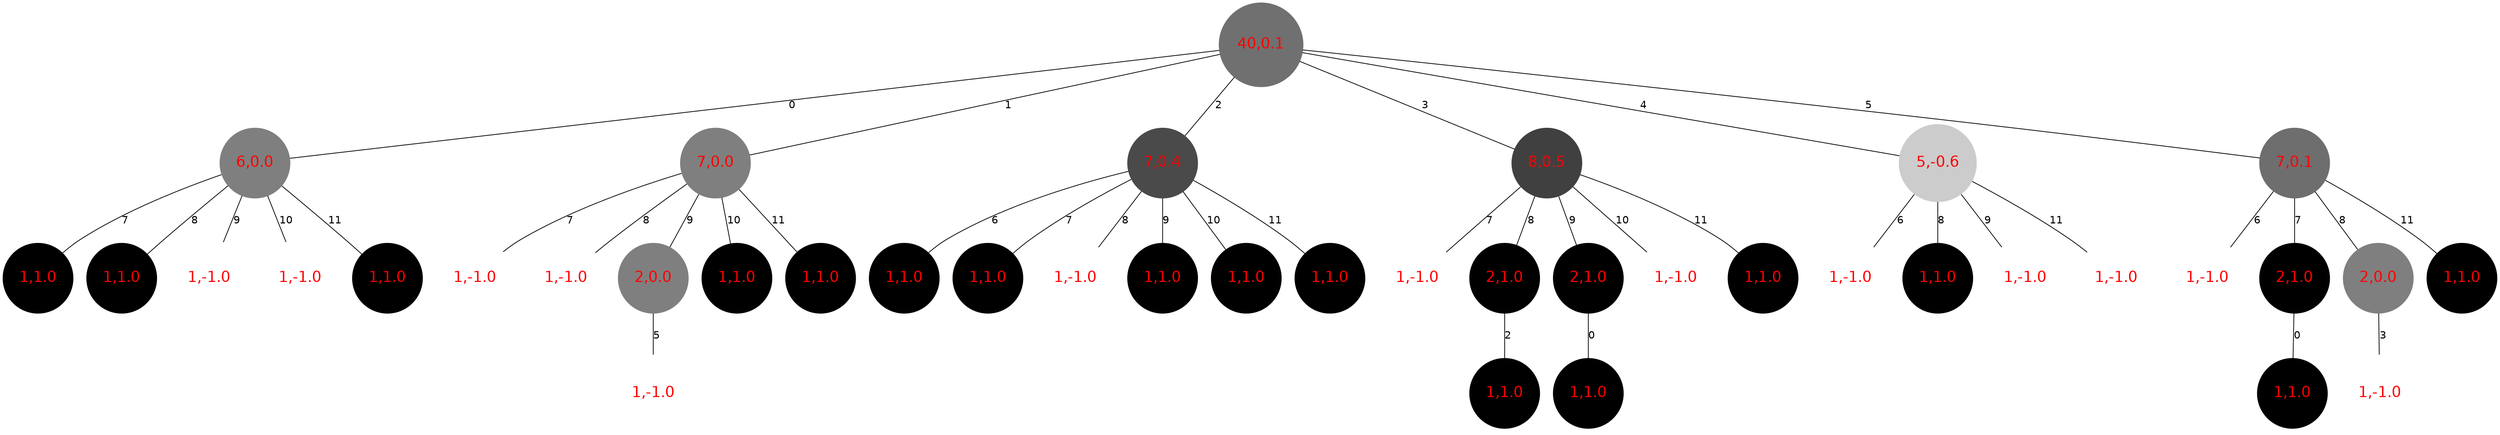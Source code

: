 graph arbre {
 node [shape=circle,style=filled,fontname="Helvetica",fontsize=20];
edge [fontname="Helvetica"]
;0 [label="40,0.1",fontcolor=red, color=grey44];
1 [label="6,0.0",fontcolor=red, color=grey50];
2 [label="1,1.0",fontcolor=red, color=grey0];
1 -- 2 [label="7"];
3 [label="1,1.0",fontcolor=red, color=grey0];
1 -- 3 [label="8"];
4 [label="1,-1.0",fontcolor=red, color=grey100];
1 -- 4 [label="9"];
5 [label="1,-1.0",fontcolor=red, color=grey100];
1 -- 5 [label="10"];
6 [label="1,1.0",fontcolor=red, color=grey0];
1 -- 6 [label="11"];
0 -- 1 [label="0"];
7 [label="7,0.0",fontcolor=red, color=grey50];
8 [label="1,-1.0",fontcolor=red, color=grey100];
7 -- 8 [label="7"];
9 [label="1,-1.0",fontcolor=red, color=grey100];
7 -- 9 [label="8"];
10 [label="2,0.0",fontcolor=red, color=grey50];
11 [label="1,-1.0",fontcolor=red, color=grey100];
10 -- 11 [label="5"];
7 -- 10 [label="9"];
12 [label="1,1.0",fontcolor=red, color=grey0];
7 -- 12 [label="10"];
13 [label="1,1.0",fontcolor=red, color=grey0];
7 -- 13 [label="11"];
0 -- 7 [label="1"];
14 [label="7,0.4",fontcolor=red, color=grey29];
15 [label="1,1.0",fontcolor=red, color=grey0];
14 -- 15 [label="6"];
16 [label="1,1.0",fontcolor=red, color=grey0];
14 -- 16 [label="7"];
17 [label="1,-1.0",fontcolor=red, color=grey100];
14 -- 17 [label="8"];
18 [label="1,1.0",fontcolor=red, color=grey0];
14 -- 18 [label="9"];
19 [label="1,1.0",fontcolor=red, color=grey0];
14 -- 19 [label="10"];
20 [label="1,1.0",fontcolor=red, color=grey0];
14 -- 20 [label="11"];
0 -- 14 [label="2"];
21 [label="8,0.5",fontcolor=red, color=grey25];
22 [label="1,-1.0",fontcolor=red, color=grey100];
21 -- 22 [label="7"];
23 [label="2,1.0",fontcolor=red, color=grey0];
24 [label="1,1.0",fontcolor=red, color=grey0];
23 -- 24 [label="2"];
21 -- 23 [label="8"];
25 [label="2,1.0",fontcolor=red, color=grey0];
26 [label="1,1.0",fontcolor=red, color=grey0];
25 -- 26 [label="0"];
21 -- 25 [label="9"];
27 [label="1,-1.0",fontcolor=red, color=grey100];
21 -- 27 [label="10"];
28 [label="1,1.0",fontcolor=red, color=grey0];
21 -- 28 [label="11"];
0 -- 21 [label="3"];
29 [label="5,-0.6",fontcolor=red, color=grey80];
30 [label="1,-1.0",fontcolor=red, color=grey100];
29 -- 30 [label="6"];
31 [label="1,1.0",fontcolor=red, color=grey0];
29 -- 31 [label="8"];
32 [label="1,-1.0",fontcolor=red, color=grey100];
29 -- 32 [label="9"];
33 [label="1,-1.0",fontcolor=red, color=grey100];
29 -- 33 [label="11"];
0 -- 29 [label="4"];
34 [label="7,0.1",fontcolor=red, color=grey43];
35 [label="1,-1.0",fontcolor=red, color=grey100];
34 -- 35 [label="6"];
36 [label="2,1.0",fontcolor=red, color=grey0];
37 [label="1,1.0",fontcolor=red, color=grey0];
36 -- 37 [label="0"];
34 -- 36 [label="7"];
38 [label="2,0.0",fontcolor=red, color=grey50];
39 [label="1,-1.0",fontcolor=red, color=grey100];
38 -- 39 [label="3"];
34 -- 38 [label="8"];
40 [label="1,1.0",fontcolor=red, color=grey0];
34 -- 40 [label="11"];
0 -- 34 [label="5"];
}
